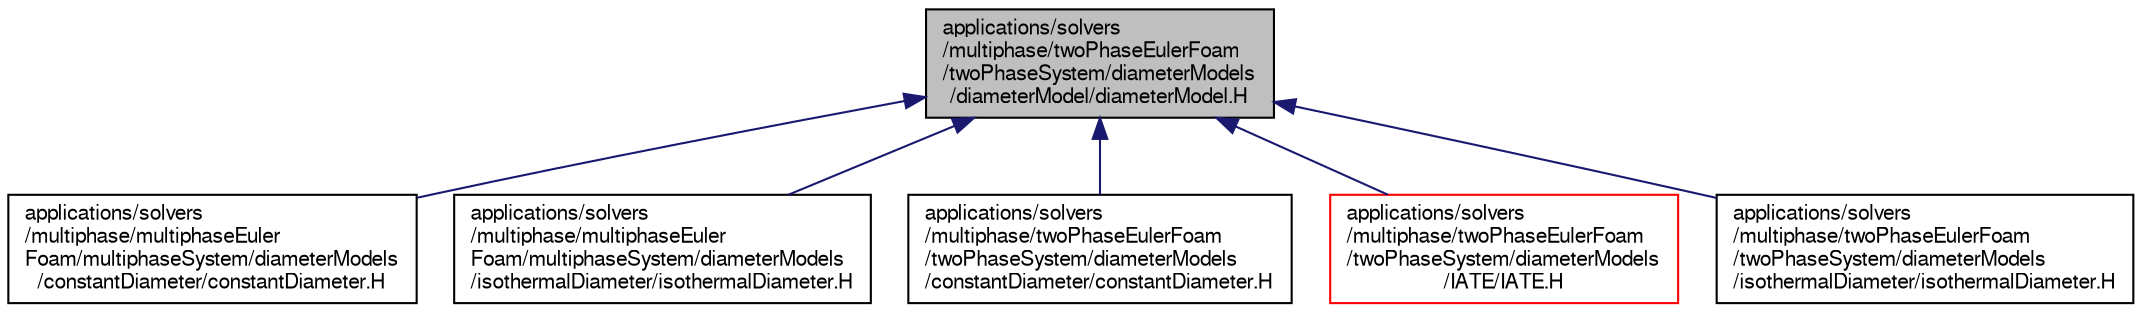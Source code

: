 digraph "applications/solvers/multiphase/twoPhaseEulerFoam/twoPhaseSystem/diameterModels/diameterModel/diameterModel.H"
{
  bgcolor="transparent";
  edge [fontname="FreeSans",fontsize="10",labelfontname="FreeSans",labelfontsize="10"];
  node [fontname="FreeSans",fontsize="10",shape=record];
  Node1 [label="applications/solvers\l/multiphase/twoPhaseEulerFoam\l/twoPhaseSystem/diameterModels\l/diameterModel/diameterModel.H",height=0.2,width=0.4,color="black", fillcolor="grey75", style="filled" fontcolor="black"];
  Node1 -> Node2 [dir="back",color="midnightblue",fontsize="10",style="solid",fontname="FreeSans"];
  Node2 [label="applications/solvers\l/multiphase/multiphaseEuler\lFoam/multiphaseSystem/diameterModels\l/constantDiameter/constantDiameter.H",height=0.2,width=0.4,color="black",URL="$a03290.html"];
  Node1 -> Node3 [dir="back",color="midnightblue",fontsize="10",style="solid",fontname="FreeSans"];
  Node3 [label="applications/solvers\l/multiphase/multiphaseEuler\lFoam/multiphaseSystem/diameterModels\l/isothermalDiameter/isothermalDiameter.H",height=0.2,width=0.4,color="black",URL="$a03300.html"];
  Node1 -> Node4 [dir="back",color="midnightblue",fontsize="10",style="solid",fontname="FreeSans"];
  Node4 [label="applications/solvers\l/multiphase/twoPhaseEulerFoam\l/twoPhaseSystem/diameterModels\l/constantDiameter/constantDiameter.H",height=0.2,width=0.4,color="black",URL="$a03291.html"];
  Node1 -> Node5 [dir="back",color="midnightblue",fontsize="10",style="solid",fontname="FreeSans"];
  Node5 [label="applications/solvers\l/multiphase/twoPhaseEulerFoam\l/twoPhaseSystem/diameterModels\l/IATE/IATE.H",height=0.2,width=0.4,color="red",URL="$a03459.html"];
  Node1 -> Node6 [dir="back",color="midnightblue",fontsize="10",style="solid",fontname="FreeSans"];
  Node6 [label="applications/solvers\l/multiphase/twoPhaseEulerFoam\l/twoPhaseSystem/diameterModels\l/isothermalDiameter/isothermalDiameter.H",height=0.2,width=0.4,color="black",URL="$a03301.html"];
}
